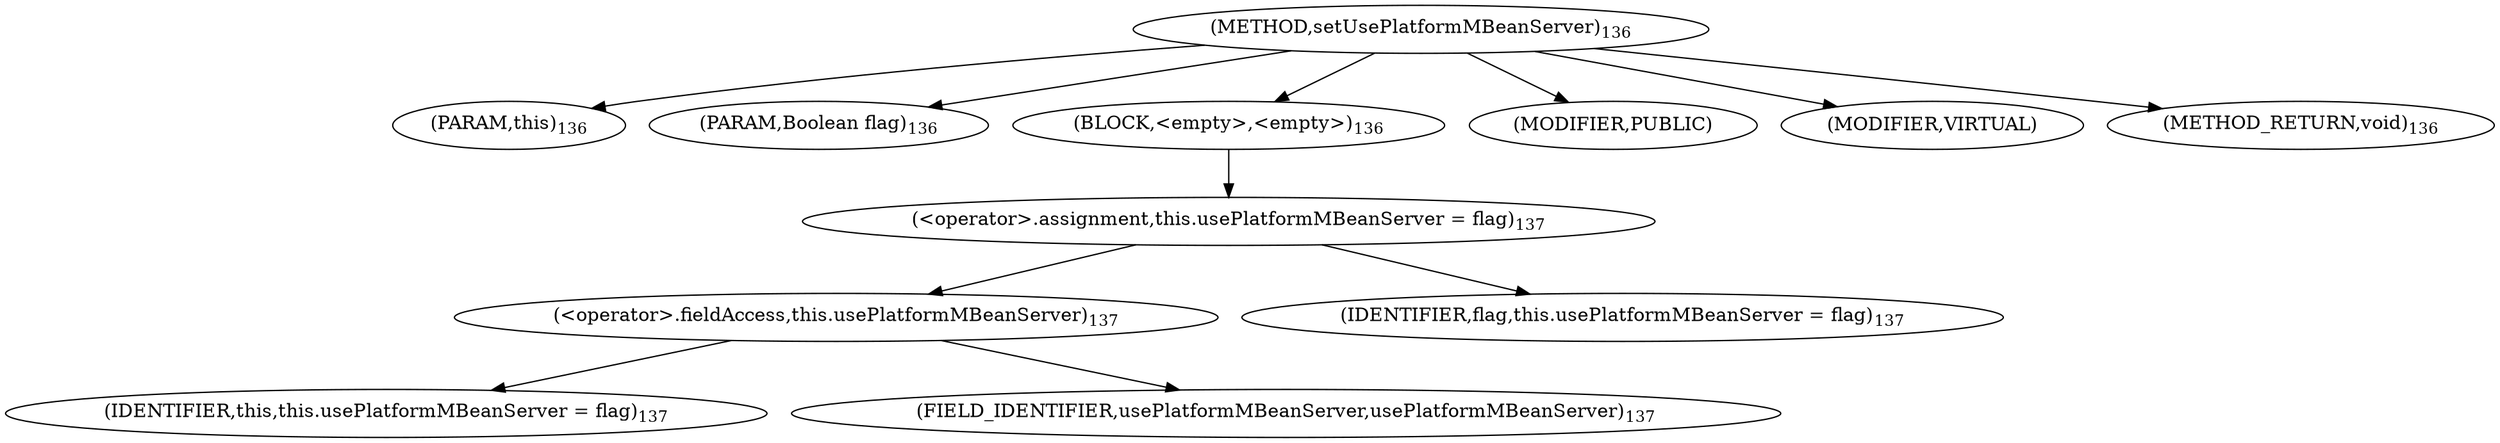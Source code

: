 digraph "setUsePlatformMBeanServer" {  
"292" [label = <(METHOD,setUsePlatformMBeanServer)<SUB>136</SUB>> ]
"293" [label = <(PARAM,this)<SUB>136</SUB>> ]
"294" [label = <(PARAM,Boolean flag)<SUB>136</SUB>> ]
"295" [label = <(BLOCK,&lt;empty&gt;,&lt;empty&gt;)<SUB>136</SUB>> ]
"296" [label = <(&lt;operator&gt;.assignment,this.usePlatformMBeanServer = flag)<SUB>137</SUB>> ]
"297" [label = <(&lt;operator&gt;.fieldAccess,this.usePlatformMBeanServer)<SUB>137</SUB>> ]
"298" [label = <(IDENTIFIER,this,this.usePlatformMBeanServer = flag)<SUB>137</SUB>> ]
"299" [label = <(FIELD_IDENTIFIER,usePlatformMBeanServer,usePlatformMBeanServer)<SUB>137</SUB>> ]
"300" [label = <(IDENTIFIER,flag,this.usePlatformMBeanServer = flag)<SUB>137</SUB>> ]
"301" [label = <(MODIFIER,PUBLIC)> ]
"302" [label = <(MODIFIER,VIRTUAL)> ]
"303" [label = <(METHOD_RETURN,void)<SUB>136</SUB>> ]
  "292" -> "293" 
  "292" -> "294" 
  "292" -> "295" 
  "292" -> "301" 
  "292" -> "302" 
  "292" -> "303" 
  "295" -> "296" 
  "296" -> "297" 
  "296" -> "300" 
  "297" -> "298" 
  "297" -> "299" 
}
